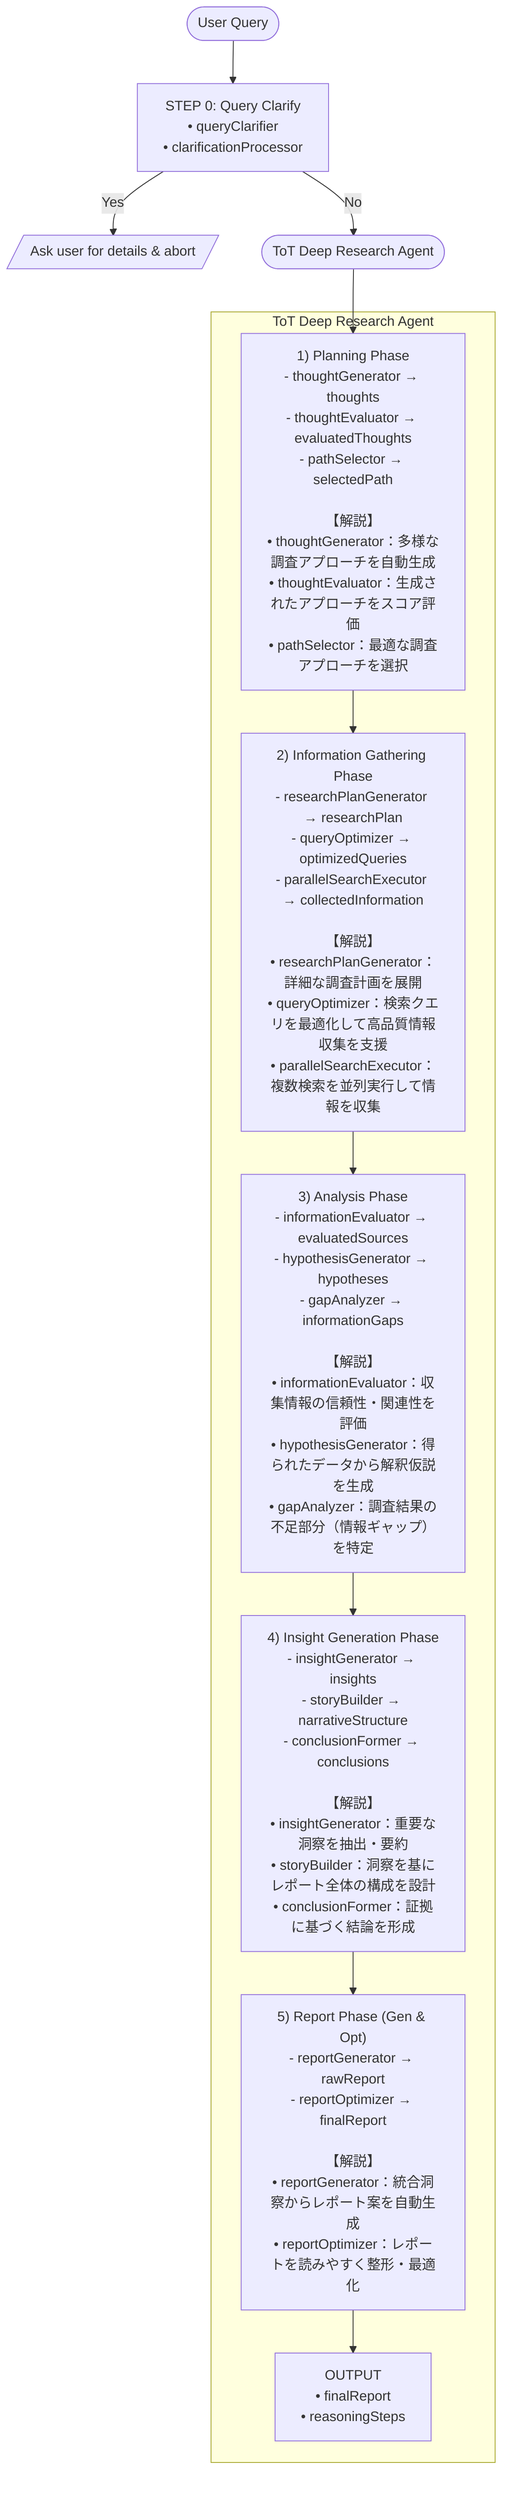 flowchart TB
  UQ([User Query])
  SQ0["STEP 0: Query Clarify<br/>• queryClarifier<br/>• clarificationProcessor"]
  UQ --> SQ0
  SQ0 -->|Yes| Abort[/Ask user for details & abort/]
  SQ0 -->|No| AgentStart([ToT Deep Research Agent])

  subgraph ToT [ToT Deep Research Agent]
    direction TB
    P1["1) Planning Phase<br/>- thoughtGenerator → thoughts<br/>- thoughtEvaluator → evaluatedThoughts<br/>- pathSelector → selectedPath<br/><br/>【解説】<br/>• thoughtGenerator：多様な調査アプローチを自動生成<br/>• thoughtEvaluator：生成されたアプローチをスコア評価<br/>• pathSelector：最適な調査アプローチを選択"]
    P2["2) Information Gathering Phase<br/>- researchPlanGenerator → researchPlan<br/>- queryOptimizer → optimizedQueries<br/>- parallelSearchExecutor → collectedInformation<br/><br/>【解説】<br/>• researchPlanGenerator：詳細な調査計画を展開<br/>• queryOptimizer：検索クエリを最適化して高品質情報収集を支援<br/>• parallelSearchExecutor：複数検索を並列実行して情報を収集"]
    P3["3) Analysis Phase<br/>- informationEvaluator → evaluatedSources<br/>- hypothesisGenerator → hypotheses<br/>- gapAnalyzer → informationGaps<br/><br/>【解説】<br/>• informationEvaluator：収集情報の信頼性・関連性を評価<br/>• hypothesisGenerator：得られたデータから解釈仮説を生成<br/>• gapAnalyzer：調査結果の不足部分（情報ギャップ）を特定"]
    P4["4) Insight Generation Phase<br/>- insightGenerator → insights<br/>- storyBuilder → narrativeStructure<br/>- conclusionFormer → conclusions<br/><br/>【解説】<br/>• insightGenerator：重要な洞察を抽出・要約<br/>• storyBuilder：洞察を基にレポート全体の構成を設計<br/>• conclusionFormer：証拠に基づく結論を形成"]
    P5["5) Report Phase (Gen & Opt)<br/>- reportGenerator → rawReport<br/>- reportOptimizer → finalReport<br/><br/>【解説】<br/>• reportGenerator：統合洞察からレポート案を自動生成<br/>• reportOptimizer：レポートを読みやすく整形・最適化"]
    P6["OUTPUT<br/>• finalReport<br/>• reasoningSteps"]

    P1 --> P2 --> P3 --> P4 --> P5 --> P6
  end

  AgentStart --> P1